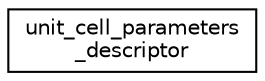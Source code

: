 digraph "Graphical Class Hierarchy"
{
 // INTERACTIVE_SVG=YES
  edge [fontname="Helvetica",fontsize="10",labelfontname="Helvetica",labelfontsize="10"];
  node [fontname="Helvetica",fontsize="10",shape=record];
  rankdir="LR";
  Node1 [label="unit_cell_parameters\l_descriptor",height=0.2,width=0.4,color="black", fillcolor="white", style="filled",URL="$structunit__cell__parameters__descriptor.html"];
}
